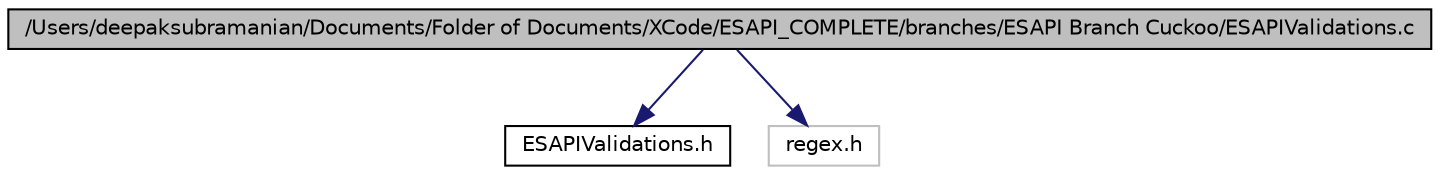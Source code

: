 digraph G
{
  edge [fontname="Helvetica",fontsize="10",labelfontname="Helvetica",labelfontsize="10"];
  node [fontname="Helvetica",fontsize="10",shape=record];
  Node1 [label="/Users/deepaksubramanian/Documents/Folder of Documents/XCode/ESAPI_COMPLETE/branches/ESAPI Branch Cuckoo/ESAPIValidations.c",height=0.2,width=0.4,color="black", fillcolor="grey75", style="filled" fontcolor="black"];
  Node1 -> Node2 [color="midnightblue",fontsize="10",style="solid"];
  Node2 [label="ESAPIValidations.h",height=0.2,width=0.4,color="black", fillcolor="white", style="filled",URL="$_e_s_a_p_i_validations_8h.html"];
  Node1 -> Node3 [color="midnightblue",fontsize="10",style="solid"];
  Node3 [label="regex.h",height=0.2,width=0.4,color="grey75", fillcolor="white", style="filled"];
}
